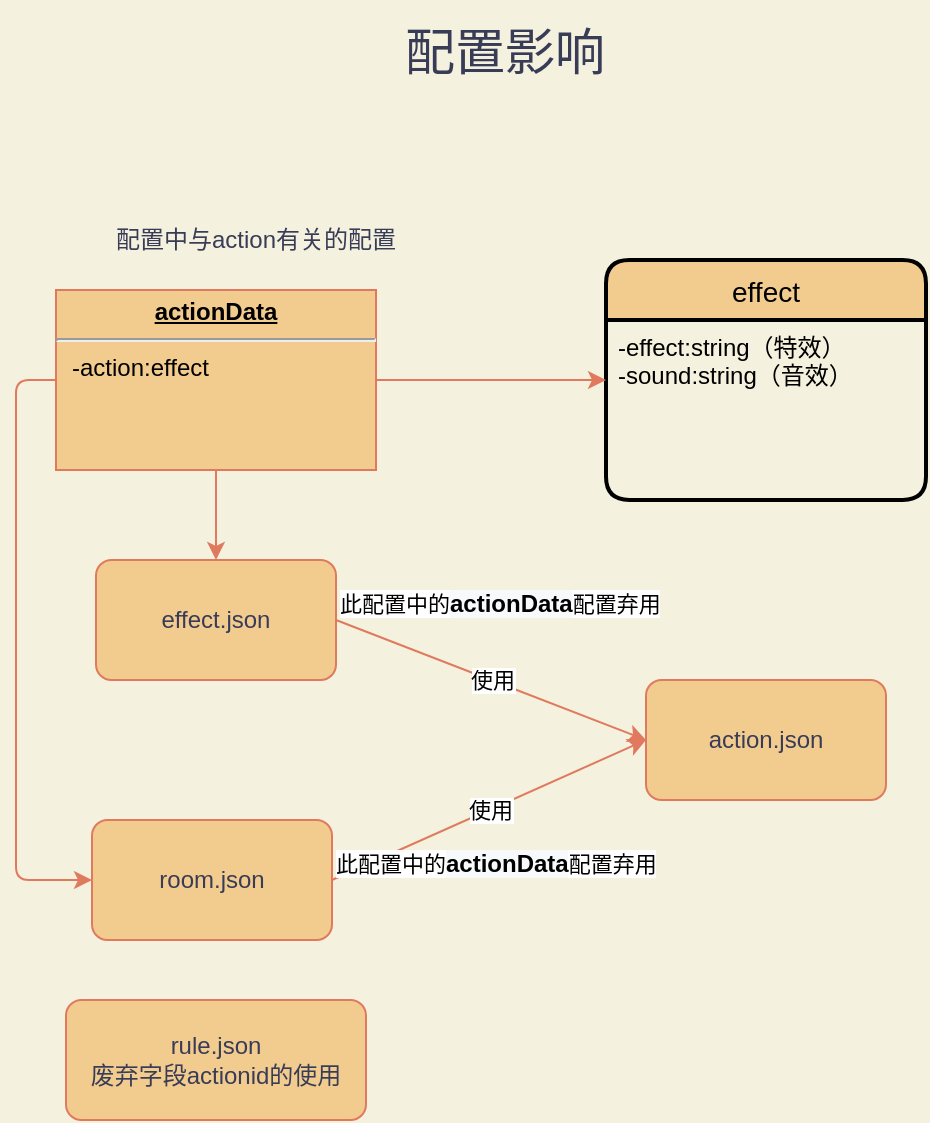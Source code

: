 <mxfile version="14.1.1" type="github">
  <diagram id="r3AOOftxwBA8Yt_m3llu" name="第 1 页">
    <mxGraphModel dx="1722" dy="895" grid="1" gridSize="10" guides="1" tooltips="1" connect="1" arrows="1" fold="1" page="1" pageScale="1" pageWidth="1300" pageHeight="1300" background="#F4F1DE" math="0" shadow="0">
      <root>
        <mxCell id="0" />
        <mxCell id="1" parent="0" />
        <mxCell id="TmJ8wooeTKJLp8MlKjnU-5" value="&lt;span style=&quot;font-size: 25px&quot;&gt;配置影响&lt;/span&gt;" style="text;html=1;strokeColor=none;fillColor=none;align=center;verticalAlign=middle;whiteSpace=wrap;rounded=0;sketch=0;fontColor=#393C56;arcSize=13;" vertex="1" parent="1">
          <mxGeometry x="581" y="40" width="173" height="50" as="geometry" />
        </mxCell>
        <mxCell id="TmJ8wooeTKJLp8MlKjnU-17" value="effect.json" style="rounded=1;whiteSpace=wrap;html=1;sketch=0;strokeColor=#E07A5F;fillColor=#F2CC8F;fontColor=#393C56;arcSize=13;" vertex="1" parent="1">
          <mxGeometry x="463" y="320" width="120" height="60" as="geometry" />
        </mxCell>
        <mxCell id="TmJ8wooeTKJLp8MlKjnU-22" value="room.json" style="rounded=1;whiteSpace=wrap;html=1;sketch=0;strokeColor=#E07A5F;fillColor=#F2CC8F;fontColor=#393C56;arcSize=13;" vertex="1" parent="1">
          <mxGeometry x="461" y="450" width="120" height="60" as="geometry" />
        </mxCell>
        <mxCell id="TmJ8wooeTKJLp8MlKjnU-26" value="action.json" style="rounded=1;whiteSpace=wrap;html=1;sketch=0;strokeColor=#E07A5F;fillColor=#F2CC8F;fontColor=#393C56;arcSize=13;" vertex="1" parent="1">
          <mxGeometry x="738" y="380" width="120" height="60" as="geometry" />
        </mxCell>
        <mxCell id="TmJ8wooeTKJLp8MlKjnU-36" value="effect" style="swimlane;childLayout=stackLayout;horizontal=1;startSize=30;horizontalStack=0;rounded=1;fontSize=14;fontStyle=0;strokeWidth=2;resizeParent=0;resizeLast=1;shadow=0;dashed=0;align=center;sketch=0;fillColor=#F2CC8F;arcSize=13;" vertex="1" parent="1">
          <mxGeometry x="718" y="170" width="160" height="120" as="geometry" />
        </mxCell>
        <mxCell id="TmJ8wooeTKJLp8MlKjnU-37" value="-effect:string（特效）&#xa;-sound:string（音效）" style="align=left;strokeColor=none;fillColor=none;spacingLeft=4;fontSize=12;verticalAlign=top;resizable=0;rotatable=0;part=1;arcSize=13;" vertex="1" parent="TmJ8wooeTKJLp8MlKjnU-36">
          <mxGeometry y="30" width="160" height="90" as="geometry" />
        </mxCell>
        <mxCell id="TmJ8wooeTKJLp8MlKjnU-43" style="edgeStyle=orthogonalEdgeStyle;curved=0;rounded=1;sketch=0;orthogonalLoop=1;jettySize=auto;html=1;entryX=0;entryY=0.5;entryDx=0;entryDy=0;strokeColor=#E07A5F;fillColor=#F2CC8F;fontColor=#393C56;exitX=1;exitY=0.5;exitDx=0;exitDy=0;arcSize=13;" edge="1" parent="1" source="TmJ8wooeTKJLp8MlKjnU-51" target="TmJ8wooeTKJLp8MlKjnU-36">
          <mxGeometry relative="1" as="geometry">
            <mxPoint x="623" y="230" as="sourcePoint" />
          </mxGeometry>
        </mxCell>
        <mxCell id="TmJ8wooeTKJLp8MlKjnU-44" value="" style="endArrow=classic;html=1;strokeColor=#E07A5F;fillColor=#F2CC8F;fontColor=#393C56;exitX=1;exitY=0.5;exitDx=0;exitDy=0;entryX=0;entryY=0.5;entryDx=0;entryDy=0;arcSize=13;" edge="1" parent="1" source="TmJ8wooeTKJLp8MlKjnU-17" target="TmJ8wooeTKJLp8MlKjnU-26">
          <mxGeometry relative="1" as="geometry">
            <mxPoint x="563" y="370" as="sourcePoint" />
            <mxPoint x="783" y="410" as="targetPoint" />
          </mxGeometry>
        </mxCell>
        <mxCell id="TmJ8wooeTKJLp8MlKjnU-45" value="使用" style="edgeLabel;resizable=0;html=1;align=center;verticalAlign=middle;arcSize=13;" connectable="0" vertex="1" parent="TmJ8wooeTKJLp8MlKjnU-44">
          <mxGeometry relative="1" as="geometry" />
        </mxCell>
        <mxCell id="TmJ8wooeTKJLp8MlKjnU-46" value="此配置中的&lt;b style=&quot;font-size: 12px ; text-align: center ; background-color: rgb(248 , 249 , 250)&quot;&gt;actionData&lt;/b&gt;配置弃用" style="edgeLabel;resizable=0;html=1;align=left;verticalAlign=bottom;arcSize=13;" connectable="0" vertex="1" parent="TmJ8wooeTKJLp8MlKjnU-44">
          <mxGeometry x="-1" relative="1" as="geometry" />
        </mxCell>
        <mxCell id="TmJ8wooeTKJLp8MlKjnU-47" value="" style="endArrow=classic;html=1;strokeColor=#E07A5F;fillColor=#F2CC8F;fontColor=#393C56;exitX=1;exitY=0.5;exitDx=0;exitDy=0;entryX=0;entryY=0.5;entryDx=0;entryDy=0;arcSize=13;" edge="1" parent="1" source="TmJ8wooeTKJLp8MlKjnU-22" target="TmJ8wooeTKJLp8MlKjnU-26">
          <mxGeometry relative="1" as="geometry">
            <mxPoint x="573" y="480" as="sourcePoint" />
            <mxPoint x="733" y="480" as="targetPoint" />
          </mxGeometry>
        </mxCell>
        <mxCell id="TmJ8wooeTKJLp8MlKjnU-48" value="使用" style="edgeLabel;resizable=0;html=1;align=center;verticalAlign=middle;arcSize=13;" connectable="0" vertex="1" parent="TmJ8wooeTKJLp8MlKjnU-47">
          <mxGeometry relative="1" as="geometry" />
        </mxCell>
        <mxCell id="TmJ8wooeTKJLp8MlKjnU-49" value="此配置中的&lt;b style=&quot;font-size: 12px ; text-align: center ; background-color: rgb(248 , 249 , 250)&quot;&gt;actionData&lt;/b&gt;配置弃用" style="edgeLabel;resizable=0;html=1;align=left;verticalAlign=bottom;arcSize=13;" connectable="0" vertex="1" parent="TmJ8wooeTKJLp8MlKjnU-47">
          <mxGeometry x="-1" relative="1" as="geometry" />
        </mxCell>
        <mxCell id="TmJ8wooeTKJLp8MlKjnU-50" value="配置中与action有关的配置" style="text;html=1;strokeColor=none;fillColor=none;align=center;verticalAlign=middle;whiteSpace=wrap;rounded=0;sketch=0;fontColor=#393C56;arcSize=13;" vertex="1" parent="1">
          <mxGeometry x="468" y="150" width="150" height="20" as="geometry" />
        </mxCell>
        <mxCell id="TmJ8wooeTKJLp8MlKjnU-54" style="edgeStyle=orthogonalEdgeStyle;curved=0;rounded=1;sketch=0;orthogonalLoop=1;jettySize=auto;html=1;exitX=0.5;exitY=1;exitDx=0;exitDy=0;entryX=0.5;entryY=0;entryDx=0;entryDy=0;strokeColor=#E07A5F;fillColor=#F2CC8F;fontColor=#393C56;arcSize=13;" edge="1" parent="1" source="TmJ8wooeTKJLp8MlKjnU-51" target="TmJ8wooeTKJLp8MlKjnU-17">
          <mxGeometry relative="1" as="geometry" />
        </mxCell>
        <mxCell id="TmJ8wooeTKJLp8MlKjnU-55" style="edgeStyle=orthogonalEdgeStyle;curved=0;rounded=1;sketch=0;orthogonalLoop=1;jettySize=auto;html=1;exitX=0;exitY=0.5;exitDx=0;exitDy=0;entryX=0;entryY=0.5;entryDx=0;entryDy=0;strokeColor=#E07A5F;fillColor=#F2CC8F;fontColor=#393C56;arcSize=13;" edge="1" parent="1" source="TmJ8wooeTKJLp8MlKjnU-51" target="TmJ8wooeTKJLp8MlKjnU-22">
          <mxGeometry relative="1" as="geometry" />
        </mxCell>
        <mxCell id="TmJ8wooeTKJLp8MlKjnU-51" value="&lt;p style=&quot;margin: 0px ; margin-top: 4px ; text-align: center ; text-decoration: underline&quot;&gt;&lt;b&gt;actionData&lt;/b&gt;&lt;/p&gt;&lt;hr&gt;&lt;p style=&quot;margin: 0px ; margin-left: 8px&quot;&gt;-action:effect&lt;br&gt;&lt;/p&gt;" style="verticalAlign=top;align=left;overflow=fill;fontSize=12;fontFamily=Helvetica;html=1;rounded=0;sketch=0;strokeColor=#E07A5F;fillColor=#F2CC8F;arcSize=13;" vertex="1" parent="1">
          <mxGeometry x="443" y="185" width="160" height="90" as="geometry" />
        </mxCell>
        <mxCell id="TmJ8wooeTKJLp8MlKjnU-53" value="rule.json&lt;br&gt;废弃字段actionid的使用" style="rounded=1;whiteSpace=wrap;html=1;sketch=0;strokeColor=#E07A5F;fillColor=#F2CC8F;fontColor=#393C56;arcSize=13;" vertex="1" parent="1">
          <mxGeometry x="448" y="540" width="150" height="60" as="geometry" />
        </mxCell>
      </root>
    </mxGraphModel>
  </diagram>
</mxfile>
